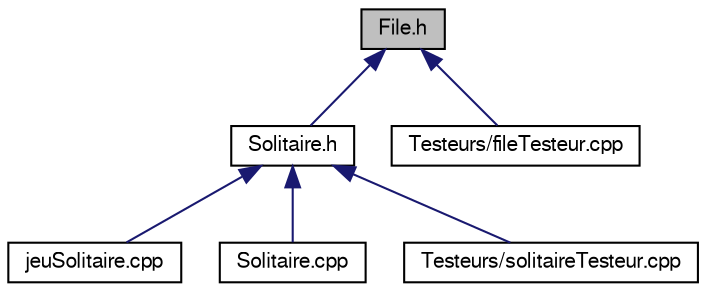 digraph G
{
  edge [fontname="FreeSans",fontsize="10",labelfontname="FreeSans",labelfontsize="10"];
  node [fontname="FreeSans",fontsize="10",shape=record];
  Node1 [label="File.h",height=0.2,width=0.4,color="black", fillcolor="grey75", style="filled" fontcolor="black"];
  Node1 -> Node2 [dir="back",color="midnightblue",fontsize="10",style="solid",fontname="FreeSans"];
  Node2 [label="Solitaire.h",height=0.2,width=0.4,color="black", fillcolor="white", style="filled",URL="$_solitaire_8h.html",tooltip="Classe contenant la logique du jeu solitaire."];
  Node2 -> Node3 [dir="back",color="midnightblue",fontsize="10",style="solid",fontname="FreeSans"];
  Node3 [label="jeuSolitaire.cpp",height=0.2,width=0.4,color="black", fillcolor="white", style="filled",URL="$jeu_solitaire_8cpp.html"];
  Node2 -> Node4 [dir="back",color="midnightblue",fontsize="10",style="solid",fontname="FreeSans"];
  Node4 [label="Solitaire.cpp",height=0.2,width=0.4,color="black", fillcolor="white", style="filled",URL="$_solitaire_8cpp.html"];
  Node2 -> Node5 [dir="back",color="midnightblue",fontsize="10",style="solid",fontname="FreeSans"];
  Node5 [label="Testeurs/solitaireTesteur.cpp",height=0.2,width=0.4,color="black", fillcolor="white", style="filled",URL="$solitaire_testeur_8cpp.html"];
  Node1 -> Node6 [dir="back",color="midnightblue",fontsize="10",style="solid",fontname="FreeSans"];
  Node6 [label="Testeurs/fileTesteur.cpp",height=0.2,width=0.4,color="black", fillcolor="white", style="filled",URL="$file_testeur_8cpp.html"];
}
